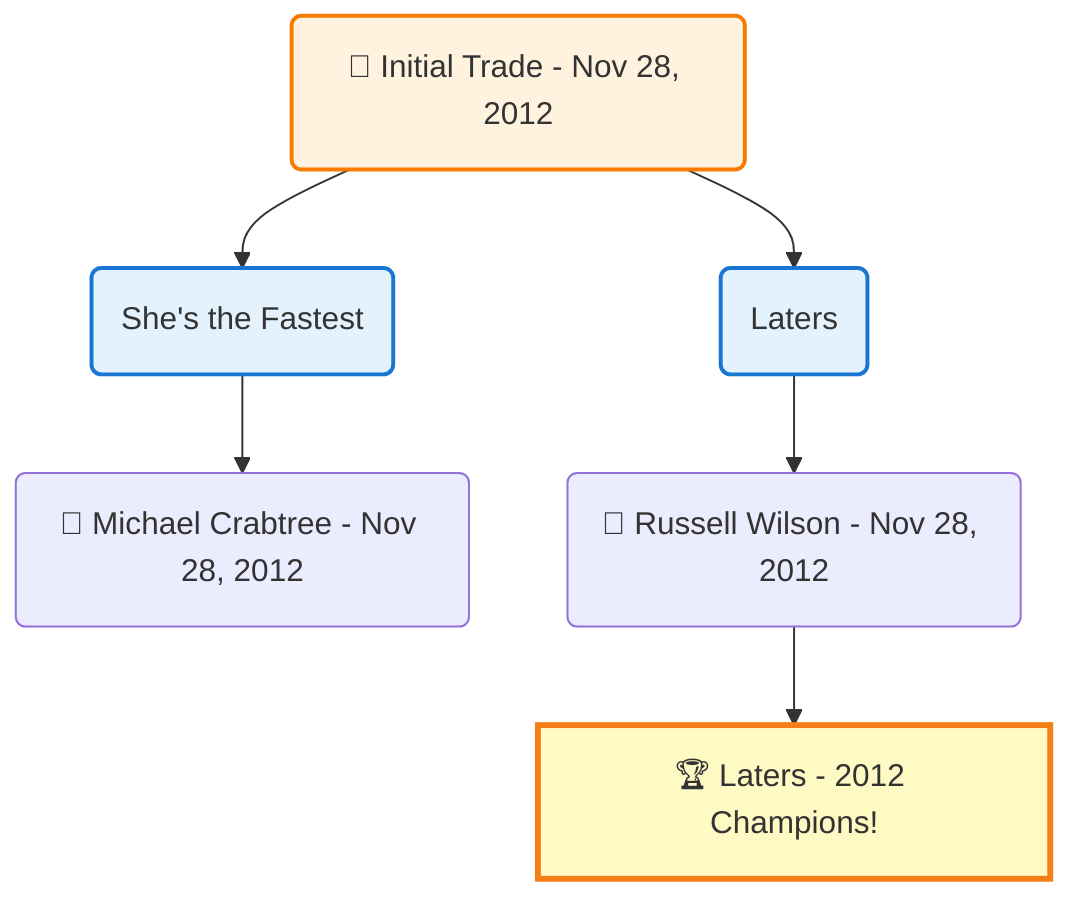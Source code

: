 flowchart TD

    TRADE_MAIN("🔄 Initial Trade - Nov 28, 2012")
    TEAM_1("She's the Fastest")
    TEAM_2("Laters")
    NODE_8b6c6f31-eb6c-4e00-899c-12d6061c004b("🔄 Michael Crabtree - Nov 28, 2012")
    NODE_f22a42be-ca3d-4655-a849-3e7e887607fc("🔄 Russell Wilson - Nov 28, 2012")
    CHAMP_825928a9-7194-43aa-b7ae-fc78c2510b16_2012["🏆 Laters - 2012 Champions!"]

    TRADE_MAIN --> TEAM_1
    TRADE_MAIN --> TEAM_2
    TEAM_1 --> NODE_8b6c6f31-eb6c-4e00-899c-12d6061c004b
    TEAM_2 --> NODE_f22a42be-ca3d-4655-a849-3e7e887607fc
    NODE_f22a42be-ca3d-4655-a849-3e7e887607fc --> CHAMP_825928a9-7194-43aa-b7ae-fc78c2510b16_2012

    %% Node styling
    classDef teamNode fill:#e3f2fd,stroke:#1976d2,stroke-width:2px
    classDef tradeNode fill:#fff3e0,stroke:#f57c00,stroke-width:2px
    classDef playerNode fill:#f3e5f5,stroke:#7b1fa2,stroke-width:1px
    classDef nonRootPlayerNode fill:#f5f5f5,stroke:#757575,stroke-width:1px
    classDef endNode fill:#ffebee,stroke:#c62828,stroke-width:2px
    classDef waiverNode fill:#e8f5e8,stroke:#388e3c,stroke-width:2px
    classDef championshipNode fill:#fff9c4,stroke:#f57f17,stroke-width:3px

    class TEAM_1,TEAM_2 teamNode
    class CHAMP_825928a9-7194-43aa-b7ae-fc78c2510b16_2012 championshipNode
    class TRADE_MAIN tradeNode